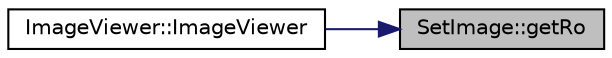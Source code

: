 digraph "SetImage::getRo"
{
 // LATEX_PDF_SIZE
  edge [fontname="Helvetica",fontsize="10",labelfontname="Helvetica",labelfontsize="10"];
  node [fontname="Helvetica",fontsize="10",shape=record];
  rankdir="RL";
  Node1 [label="SetImage::getRo",height=0.2,width=0.4,color="black", fillcolor="grey75", style="filled", fontcolor="black",tooltip=" "];
  Node1 -> Node2 [dir="back",color="midnightblue",fontsize="10",style="solid",fontname="Helvetica"];
  Node2 [label="ImageViewer::ImageViewer",height=0.2,width=0.4,color="black", fillcolor="white", style="filled",URL="$class_image_viewer.html#adf05715dd5c13a8421d23f6664161fff",tooltip=" "];
}

